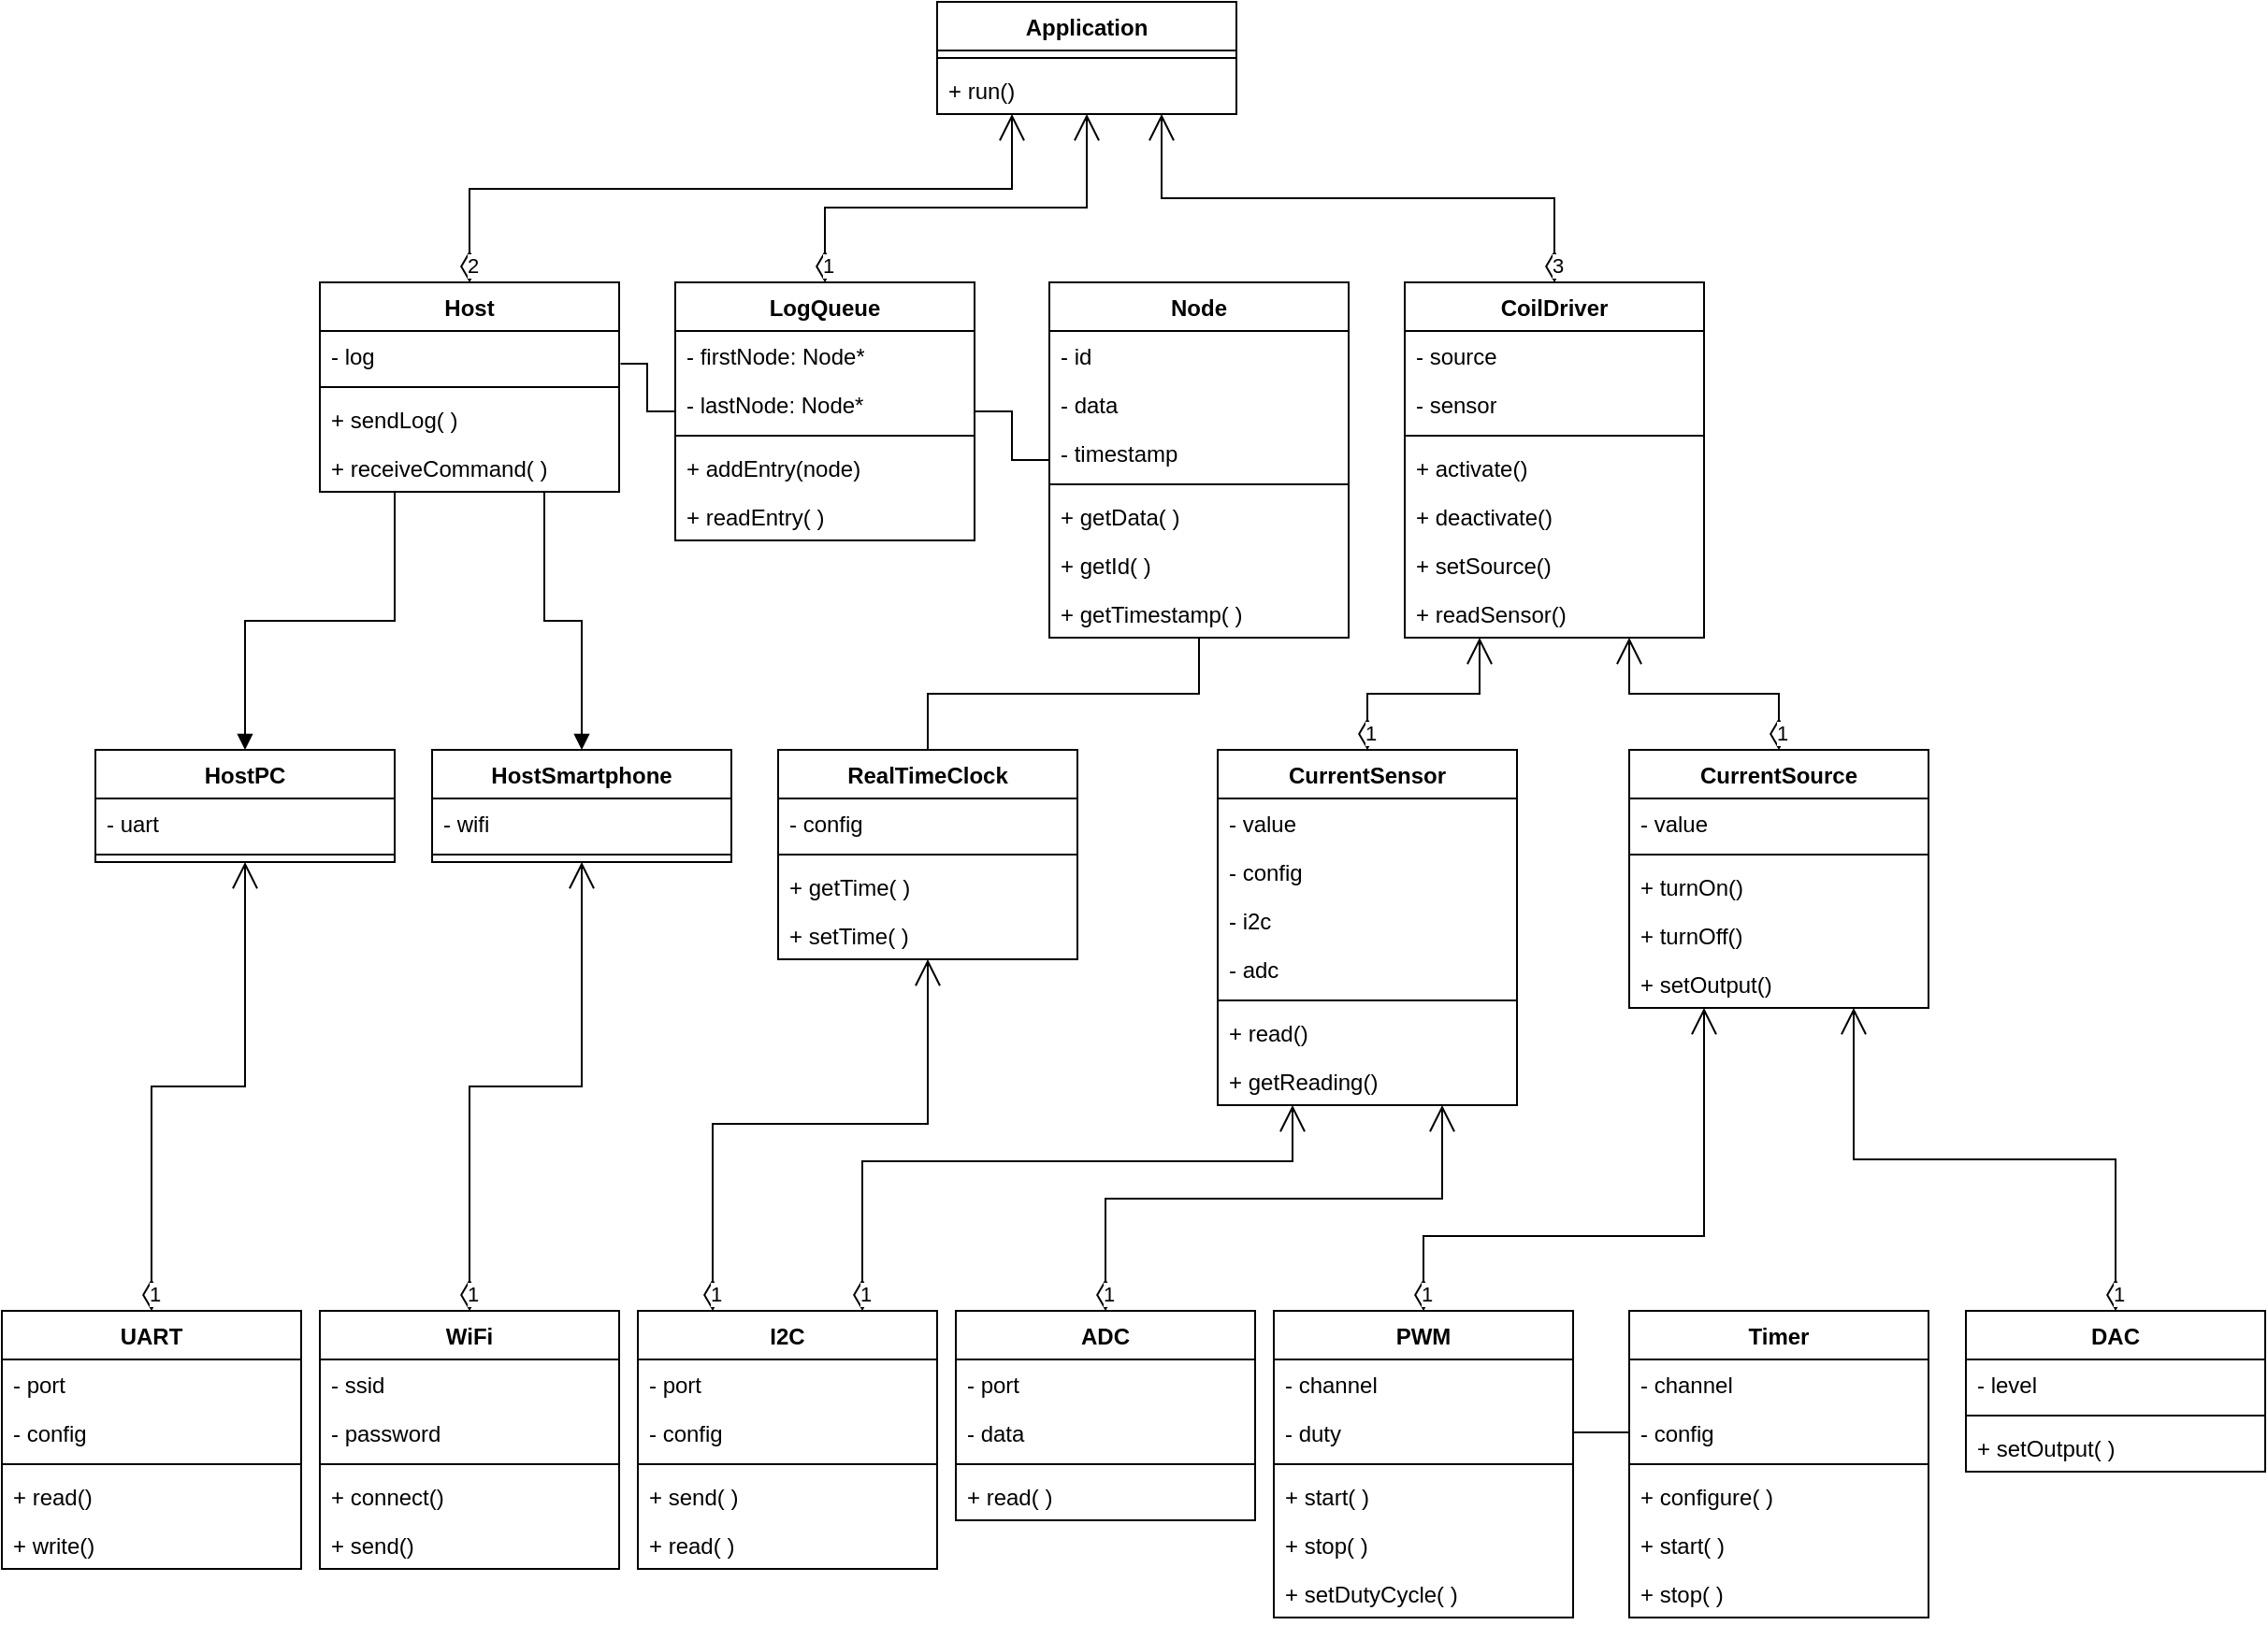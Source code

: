 <mxfile version="22.0.8" type="device">
  <diagram name="Page-1" id="9ELvLu10OPR-QH8N78JZ">
    <mxGraphModel dx="2255" dy="1928" grid="1" gridSize="10" guides="1" tooltips="1" connect="1" arrows="1" fold="1" page="1" pageScale="1" pageWidth="850" pageHeight="1100" math="0" shadow="0">
      <root>
        <mxCell id="0" />
        <mxCell id="1" parent="0" />
        <mxCell id="1dmT_ApDm9ONtErrbiit-3" value="LogQueue" style="swimlane;fontStyle=1;align=center;verticalAlign=top;childLayout=stackLayout;horizontal=1;startSize=26;horizontalStack=0;resizeParent=1;resizeParentMax=0;resizeLast=0;collapsible=1;marginBottom=0;whiteSpace=wrap;html=1;" vertex="1" parent="1">
          <mxGeometry x="210" y="140" width="160" height="138" as="geometry">
            <mxRectangle x="270" y="270" width="100" height="30" as="alternateBounds" />
          </mxGeometry>
        </mxCell>
        <mxCell id="1dmT_ApDm9ONtErrbiit-4" value="- firstNode: Node*" style="text;strokeColor=none;fillColor=none;align=left;verticalAlign=top;spacingLeft=4;spacingRight=4;overflow=hidden;rotatable=0;points=[[0,0.5],[1,0.5]];portConstraint=eastwest;whiteSpace=wrap;html=1;" vertex="1" parent="1dmT_ApDm9ONtErrbiit-3">
          <mxGeometry y="26" width="160" height="26" as="geometry" />
        </mxCell>
        <mxCell id="1dmT_ApDm9ONtErrbiit-16" value="- lastNode: Node*" style="text;strokeColor=none;fillColor=none;align=left;verticalAlign=top;spacingLeft=4;spacingRight=4;overflow=hidden;rotatable=0;points=[[0,0.5],[1,0.5]];portConstraint=eastwest;whiteSpace=wrap;html=1;" vertex="1" parent="1dmT_ApDm9ONtErrbiit-3">
          <mxGeometry y="52" width="160" height="26" as="geometry" />
        </mxCell>
        <mxCell id="1dmT_ApDm9ONtErrbiit-5" value="" style="line;strokeWidth=1;fillColor=none;align=left;verticalAlign=middle;spacingTop=-1;spacingLeft=3;spacingRight=3;rotatable=0;labelPosition=right;points=[];portConstraint=eastwest;strokeColor=inherit;" vertex="1" parent="1dmT_ApDm9ONtErrbiit-3">
          <mxGeometry y="78" width="160" height="8" as="geometry" />
        </mxCell>
        <mxCell id="1dmT_ApDm9ONtErrbiit-7" value="+ addEntry(node)" style="text;strokeColor=none;fillColor=none;align=left;verticalAlign=top;spacingLeft=4;spacingRight=4;overflow=hidden;rotatable=0;points=[[0,0.5],[1,0.5]];portConstraint=eastwest;whiteSpace=wrap;html=1;" vertex="1" parent="1dmT_ApDm9ONtErrbiit-3">
          <mxGeometry y="86" width="160" height="26" as="geometry" />
        </mxCell>
        <mxCell id="1dmT_ApDm9ONtErrbiit-6" value="+ readEntry( )" style="text;strokeColor=none;fillColor=none;align=left;verticalAlign=top;spacingLeft=4;spacingRight=4;overflow=hidden;rotatable=0;points=[[0,0.5],[1,0.5]];portConstraint=eastwest;whiteSpace=wrap;html=1;" vertex="1" parent="1dmT_ApDm9ONtErrbiit-3">
          <mxGeometry y="112" width="160" height="26" as="geometry" />
        </mxCell>
        <mxCell id="1dmT_ApDm9ONtErrbiit-8" value="Node" style="swimlane;fontStyle=1;align=center;verticalAlign=top;childLayout=stackLayout;horizontal=1;startSize=26;horizontalStack=0;resizeParent=1;resizeParentMax=0;resizeLast=0;collapsible=1;marginBottom=0;whiteSpace=wrap;html=1;" vertex="1" parent="1">
          <mxGeometry x="410" y="140" width="160" height="190" as="geometry">
            <mxRectangle x="410" y="270" width="70" height="30" as="alternateBounds" />
          </mxGeometry>
        </mxCell>
        <mxCell id="1dmT_ApDm9ONtErrbiit-12" value="- id" style="text;strokeColor=none;fillColor=none;align=left;verticalAlign=top;spacingLeft=4;spacingRight=4;overflow=hidden;rotatable=0;points=[[0,0.5],[1,0.5]];portConstraint=eastwest;whiteSpace=wrap;html=1;" vertex="1" parent="1dmT_ApDm9ONtErrbiit-8">
          <mxGeometry y="26" width="160" height="26" as="geometry" />
        </mxCell>
        <mxCell id="1dmT_ApDm9ONtErrbiit-13" value="- data" style="text;strokeColor=none;fillColor=none;align=left;verticalAlign=top;spacingLeft=4;spacingRight=4;overflow=hidden;rotatable=0;points=[[0,0.5],[1,0.5]];portConstraint=eastwest;whiteSpace=wrap;html=1;" vertex="1" parent="1dmT_ApDm9ONtErrbiit-8">
          <mxGeometry y="52" width="160" height="26" as="geometry" />
        </mxCell>
        <mxCell id="1dmT_ApDm9ONtErrbiit-9" value="- timestamp&amp;nbsp;" style="text;strokeColor=none;fillColor=none;align=left;verticalAlign=top;spacingLeft=4;spacingRight=4;overflow=hidden;rotatable=0;points=[[0,0.5],[1,0.5]];portConstraint=eastwest;whiteSpace=wrap;html=1;" vertex="1" parent="1dmT_ApDm9ONtErrbiit-8">
          <mxGeometry y="78" width="160" height="26" as="geometry" />
        </mxCell>
        <mxCell id="1dmT_ApDm9ONtErrbiit-10" value="" style="line;strokeWidth=1;fillColor=none;align=left;verticalAlign=middle;spacingTop=-1;spacingLeft=3;spacingRight=3;rotatable=0;labelPosition=right;points=[];portConstraint=eastwest;strokeColor=inherit;" vertex="1" parent="1dmT_ApDm9ONtErrbiit-8">
          <mxGeometry y="104" width="160" height="8" as="geometry" />
        </mxCell>
        <mxCell id="1dmT_ApDm9ONtErrbiit-11" value="+ getData( )" style="text;strokeColor=none;fillColor=none;align=left;verticalAlign=top;spacingLeft=4;spacingRight=4;overflow=hidden;rotatable=0;points=[[0,0.5],[1,0.5]];portConstraint=eastwest;whiteSpace=wrap;html=1;" vertex="1" parent="1dmT_ApDm9ONtErrbiit-8">
          <mxGeometry y="112" width="160" height="26" as="geometry" />
        </mxCell>
        <mxCell id="1dmT_ApDm9ONtErrbiit-14" value="+ getId( )" style="text;strokeColor=none;fillColor=none;align=left;verticalAlign=top;spacingLeft=4;spacingRight=4;overflow=hidden;rotatable=0;points=[[0,0.5],[1,0.5]];portConstraint=eastwest;whiteSpace=wrap;html=1;" vertex="1" parent="1dmT_ApDm9ONtErrbiit-8">
          <mxGeometry y="138" width="160" height="26" as="geometry" />
        </mxCell>
        <mxCell id="1dmT_ApDm9ONtErrbiit-15" value="+ getTimestamp( )" style="text;strokeColor=none;fillColor=none;align=left;verticalAlign=top;spacingLeft=4;spacingRight=4;overflow=hidden;rotatable=0;points=[[0,0.5],[1,0.5]];portConstraint=eastwest;whiteSpace=wrap;html=1;" vertex="1" parent="1dmT_ApDm9ONtErrbiit-8">
          <mxGeometry y="164" width="160" height="26" as="geometry" />
        </mxCell>
        <mxCell id="1dmT_ApDm9ONtErrbiit-17" value="CurrentSensor" style="swimlane;fontStyle=1;align=center;verticalAlign=top;childLayout=stackLayout;horizontal=1;startSize=26;horizontalStack=0;resizeParent=1;resizeParentMax=0;resizeLast=0;collapsible=1;marginBottom=0;whiteSpace=wrap;html=1;" vertex="1" parent="1">
          <mxGeometry x="500" y="390" width="160" height="190" as="geometry">
            <mxRectangle x="500" y="390" width="120" height="30" as="alternateBounds" />
          </mxGeometry>
        </mxCell>
        <mxCell id="1dmT_ApDm9ONtErrbiit-139" value="- value" style="text;strokeColor=none;fillColor=none;align=left;verticalAlign=top;spacingLeft=4;spacingRight=4;overflow=hidden;rotatable=0;points=[[0,0.5],[1,0.5]];portConstraint=eastwest;whiteSpace=wrap;html=1;" vertex="1" parent="1dmT_ApDm9ONtErrbiit-17">
          <mxGeometry y="26" width="160" height="26" as="geometry" />
        </mxCell>
        <mxCell id="1dmT_ApDm9ONtErrbiit-18" value="- config" style="text;strokeColor=none;fillColor=none;align=left;verticalAlign=top;spacingLeft=4;spacingRight=4;overflow=hidden;rotatable=0;points=[[0,0.5],[1,0.5]];portConstraint=eastwest;whiteSpace=wrap;html=1;" vertex="1" parent="1dmT_ApDm9ONtErrbiit-17">
          <mxGeometry y="52" width="160" height="26" as="geometry" />
        </mxCell>
        <mxCell id="1dmT_ApDm9ONtErrbiit-135" value="- i2c" style="text;strokeColor=none;fillColor=none;align=left;verticalAlign=top;spacingLeft=4;spacingRight=4;overflow=hidden;rotatable=0;points=[[0,0.5],[1,0.5]];portConstraint=eastwest;whiteSpace=wrap;html=1;" vertex="1" parent="1dmT_ApDm9ONtErrbiit-17">
          <mxGeometry y="78" width="160" height="26" as="geometry" />
        </mxCell>
        <mxCell id="1dmT_ApDm9ONtErrbiit-136" value="- adc" style="text;strokeColor=none;fillColor=none;align=left;verticalAlign=top;spacingLeft=4;spacingRight=4;overflow=hidden;rotatable=0;points=[[0,0.5],[1,0.5]];portConstraint=eastwest;whiteSpace=wrap;html=1;" vertex="1" parent="1dmT_ApDm9ONtErrbiit-17">
          <mxGeometry y="104" width="160" height="26" as="geometry" />
        </mxCell>
        <mxCell id="1dmT_ApDm9ONtErrbiit-19" value="" style="line;strokeWidth=1;fillColor=none;align=left;verticalAlign=middle;spacingTop=-1;spacingLeft=3;spacingRight=3;rotatable=0;labelPosition=right;points=[];portConstraint=eastwest;strokeColor=inherit;" vertex="1" parent="1dmT_ApDm9ONtErrbiit-17">
          <mxGeometry y="130" width="160" height="8" as="geometry" />
        </mxCell>
        <mxCell id="1dmT_ApDm9ONtErrbiit-20" value="+ read()" style="text;strokeColor=none;fillColor=none;align=left;verticalAlign=top;spacingLeft=4;spacingRight=4;overflow=hidden;rotatable=0;points=[[0,0.5],[1,0.5]];portConstraint=eastwest;whiteSpace=wrap;html=1;" vertex="1" parent="1dmT_ApDm9ONtErrbiit-17">
          <mxGeometry y="138" width="160" height="26" as="geometry" />
        </mxCell>
        <mxCell id="1dmT_ApDm9ONtErrbiit-140" value="+ getReading()" style="text;strokeColor=none;fillColor=none;align=left;verticalAlign=top;spacingLeft=4;spacingRight=4;overflow=hidden;rotatable=0;points=[[0,0.5],[1,0.5]];portConstraint=eastwest;whiteSpace=wrap;html=1;" vertex="1" parent="1dmT_ApDm9ONtErrbiit-17">
          <mxGeometry y="164" width="160" height="26" as="geometry" />
        </mxCell>
        <mxCell id="1dmT_ApDm9ONtErrbiit-21" value="CurrentSource" style="swimlane;fontStyle=1;align=center;verticalAlign=top;childLayout=stackLayout;horizontal=1;startSize=26;horizontalStack=0;resizeParent=1;resizeParentMax=0;resizeLast=0;collapsible=1;marginBottom=0;whiteSpace=wrap;html=1;" vertex="1" parent="1">
          <mxGeometry x="720" y="390" width="160" height="138" as="geometry">
            <mxRectangle x="700" y="390" width="120" height="30" as="alternateBounds" />
          </mxGeometry>
        </mxCell>
        <mxCell id="1dmT_ApDm9ONtErrbiit-22" value="- value" style="text;strokeColor=none;fillColor=none;align=left;verticalAlign=top;spacingLeft=4;spacingRight=4;overflow=hidden;rotatable=0;points=[[0,0.5],[1,0.5]];portConstraint=eastwest;whiteSpace=wrap;html=1;" vertex="1" parent="1dmT_ApDm9ONtErrbiit-21">
          <mxGeometry y="26" width="160" height="26" as="geometry" />
        </mxCell>
        <mxCell id="1dmT_ApDm9ONtErrbiit-23" value="" style="line;strokeWidth=1;fillColor=none;align=left;verticalAlign=middle;spacingTop=-1;spacingLeft=3;spacingRight=3;rotatable=0;labelPosition=right;points=[];portConstraint=eastwest;strokeColor=inherit;" vertex="1" parent="1dmT_ApDm9ONtErrbiit-21">
          <mxGeometry y="52" width="160" height="8" as="geometry" />
        </mxCell>
        <mxCell id="1dmT_ApDm9ONtErrbiit-138" value="+ turnOn()" style="text;strokeColor=none;fillColor=none;align=left;verticalAlign=top;spacingLeft=4;spacingRight=4;overflow=hidden;rotatable=0;points=[[0,0.5],[1,0.5]];portConstraint=eastwest;whiteSpace=wrap;html=1;" vertex="1" parent="1dmT_ApDm9ONtErrbiit-21">
          <mxGeometry y="60" width="160" height="26" as="geometry" />
        </mxCell>
        <mxCell id="1dmT_ApDm9ONtErrbiit-137" value="+ turnOff()" style="text;strokeColor=none;fillColor=none;align=left;verticalAlign=top;spacingLeft=4;spacingRight=4;overflow=hidden;rotatable=0;points=[[0,0.5],[1,0.5]];portConstraint=eastwest;whiteSpace=wrap;html=1;" vertex="1" parent="1dmT_ApDm9ONtErrbiit-21">
          <mxGeometry y="86" width="160" height="26" as="geometry" />
        </mxCell>
        <mxCell id="1dmT_ApDm9ONtErrbiit-24" value="+ setOutput()" style="text;strokeColor=none;fillColor=none;align=left;verticalAlign=top;spacingLeft=4;spacingRight=4;overflow=hidden;rotatable=0;points=[[0,0.5],[1,0.5]];portConstraint=eastwest;whiteSpace=wrap;html=1;" vertex="1" parent="1dmT_ApDm9ONtErrbiit-21">
          <mxGeometry y="112" width="160" height="26" as="geometry" />
        </mxCell>
        <mxCell id="1dmT_ApDm9ONtErrbiit-29" value="RealTimeClock" style="swimlane;fontStyle=1;align=center;verticalAlign=top;childLayout=stackLayout;horizontal=1;startSize=26;horizontalStack=0;resizeParent=1;resizeParentMax=0;resizeLast=0;collapsible=1;marginBottom=0;whiteSpace=wrap;html=1;" vertex="1" parent="1">
          <mxGeometry x="265" y="390" width="160" height="112" as="geometry">
            <mxRectangle x="330" y="390" width="130" height="30" as="alternateBounds" />
          </mxGeometry>
        </mxCell>
        <mxCell id="1dmT_ApDm9ONtErrbiit-30" value="- config" style="text;strokeColor=none;fillColor=none;align=left;verticalAlign=top;spacingLeft=4;spacingRight=4;overflow=hidden;rotatable=0;points=[[0,0.5],[1,0.5]];portConstraint=eastwest;whiteSpace=wrap;html=1;" vertex="1" parent="1dmT_ApDm9ONtErrbiit-29">
          <mxGeometry y="26" width="160" height="26" as="geometry" />
        </mxCell>
        <mxCell id="1dmT_ApDm9ONtErrbiit-31" value="" style="line;strokeWidth=1;fillColor=none;align=left;verticalAlign=middle;spacingTop=-1;spacingLeft=3;spacingRight=3;rotatable=0;labelPosition=right;points=[];portConstraint=eastwest;strokeColor=inherit;" vertex="1" parent="1dmT_ApDm9ONtErrbiit-29">
          <mxGeometry y="52" width="160" height="8" as="geometry" />
        </mxCell>
        <mxCell id="1dmT_ApDm9ONtErrbiit-32" value="+ getTime( )" style="text;strokeColor=none;fillColor=none;align=left;verticalAlign=top;spacingLeft=4;spacingRight=4;overflow=hidden;rotatable=0;points=[[0,0.5],[1,0.5]];portConstraint=eastwest;whiteSpace=wrap;html=1;" vertex="1" parent="1dmT_ApDm9ONtErrbiit-29">
          <mxGeometry y="60" width="160" height="26" as="geometry" />
        </mxCell>
        <mxCell id="1dmT_ApDm9ONtErrbiit-134" value="+ setTime( )" style="text;strokeColor=none;fillColor=none;align=left;verticalAlign=top;spacingLeft=4;spacingRight=4;overflow=hidden;rotatable=0;points=[[0,0.5],[1,0.5]];portConstraint=eastwest;whiteSpace=wrap;html=1;" vertex="1" parent="1dmT_ApDm9ONtErrbiit-29">
          <mxGeometry y="86" width="160" height="26" as="geometry" />
        </mxCell>
        <mxCell id="1dmT_ApDm9ONtErrbiit-33" value="UART" style="swimlane;fontStyle=1;align=center;verticalAlign=top;childLayout=stackLayout;horizontal=1;startSize=26;horizontalStack=0;resizeParent=1;resizeParentMax=0;resizeLast=0;collapsible=1;marginBottom=0;whiteSpace=wrap;html=1;" vertex="1" parent="1">
          <mxGeometry x="-150" y="690" width="160" height="138" as="geometry">
            <mxRectangle x="10" y="590" width="70" height="30" as="alternateBounds" />
          </mxGeometry>
        </mxCell>
        <mxCell id="1dmT_ApDm9ONtErrbiit-34" value="- port" style="text;strokeColor=none;fillColor=none;align=left;verticalAlign=top;spacingLeft=4;spacingRight=4;overflow=hidden;rotatable=0;points=[[0,0.5],[1,0.5]];portConstraint=eastwest;whiteSpace=wrap;html=1;" vertex="1" parent="1dmT_ApDm9ONtErrbiit-33">
          <mxGeometry y="26" width="160" height="26" as="geometry" />
        </mxCell>
        <mxCell id="1dmT_ApDm9ONtErrbiit-128" value="- config" style="text;strokeColor=none;fillColor=none;align=left;verticalAlign=top;spacingLeft=4;spacingRight=4;overflow=hidden;rotatable=0;points=[[0,0.5],[1,0.5]];portConstraint=eastwest;whiteSpace=wrap;html=1;" vertex="1" parent="1dmT_ApDm9ONtErrbiit-33">
          <mxGeometry y="52" width="160" height="26" as="geometry" />
        </mxCell>
        <mxCell id="1dmT_ApDm9ONtErrbiit-35" value="" style="line;strokeWidth=1;fillColor=none;align=left;verticalAlign=middle;spacingTop=-1;spacingLeft=3;spacingRight=3;rotatable=0;labelPosition=right;points=[];portConstraint=eastwest;strokeColor=inherit;" vertex="1" parent="1dmT_ApDm9ONtErrbiit-33">
          <mxGeometry y="78" width="160" height="8" as="geometry" />
        </mxCell>
        <mxCell id="1dmT_ApDm9ONtErrbiit-129" value="+ read()" style="text;strokeColor=none;fillColor=none;align=left;verticalAlign=top;spacingLeft=4;spacingRight=4;overflow=hidden;rotatable=0;points=[[0,0.5],[1,0.5]];portConstraint=eastwest;whiteSpace=wrap;html=1;" vertex="1" parent="1dmT_ApDm9ONtErrbiit-33">
          <mxGeometry y="86" width="160" height="26" as="geometry" />
        </mxCell>
        <mxCell id="1dmT_ApDm9ONtErrbiit-36" value="+ write()" style="text;strokeColor=none;fillColor=none;align=left;verticalAlign=top;spacingLeft=4;spacingRight=4;overflow=hidden;rotatable=0;points=[[0,0.5],[1,0.5]];portConstraint=eastwest;whiteSpace=wrap;html=1;" vertex="1" parent="1dmT_ApDm9ONtErrbiit-33">
          <mxGeometry y="112" width="160" height="26" as="geometry" />
        </mxCell>
        <mxCell id="1dmT_ApDm9ONtErrbiit-37" value="I2C" style="swimlane;fontStyle=1;align=center;verticalAlign=top;childLayout=stackLayout;horizontal=1;startSize=26;horizontalStack=0;resizeParent=1;resizeParentMax=0;resizeLast=0;collapsible=1;marginBottom=0;whiteSpace=wrap;html=1;" vertex="1" parent="1">
          <mxGeometry x="190" y="690" width="160" height="138" as="geometry">
            <mxRectangle x="270" y="535" width="60" height="30" as="alternateBounds" />
          </mxGeometry>
        </mxCell>
        <mxCell id="1dmT_ApDm9ONtErrbiit-38" value="- port" style="text;strokeColor=none;fillColor=none;align=left;verticalAlign=top;spacingLeft=4;spacingRight=4;overflow=hidden;rotatable=0;points=[[0,0.5],[1,0.5]];portConstraint=eastwest;whiteSpace=wrap;html=1;" vertex="1" parent="1dmT_ApDm9ONtErrbiit-37">
          <mxGeometry y="26" width="160" height="26" as="geometry" />
        </mxCell>
        <mxCell id="1dmT_ApDm9ONtErrbiit-109" value="- config" style="text;strokeColor=none;fillColor=none;align=left;verticalAlign=top;spacingLeft=4;spacingRight=4;overflow=hidden;rotatable=0;points=[[0,0.5],[1,0.5]];portConstraint=eastwest;whiteSpace=wrap;html=1;" vertex="1" parent="1dmT_ApDm9ONtErrbiit-37">
          <mxGeometry y="52" width="160" height="26" as="geometry" />
        </mxCell>
        <mxCell id="1dmT_ApDm9ONtErrbiit-39" value="" style="line;strokeWidth=1;fillColor=none;align=left;verticalAlign=middle;spacingTop=-1;spacingLeft=3;spacingRight=3;rotatable=0;labelPosition=right;points=[];portConstraint=eastwest;strokeColor=inherit;" vertex="1" parent="1dmT_ApDm9ONtErrbiit-37">
          <mxGeometry y="78" width="160" height="8" as="geometry" />
        </mxCell>
        <mxCell id="1dmT_ApDm9ONtErrbiit-40" value="+ send( )" style="text;strokeColor=none;fillColor=none;align=left;verticalAlign=top;spacingLeft=4;spacingRight=4;overflow=hidden;rotatable=0;points=[[0,0.5],[1,0.5]];portConstraint=eastwest;whiteSpace=wrap;html=1;" vertex="1" parent="1dmT_ApDm9ONtErrbiit-37">
          <mxGeometry y="86" width="160" height="26" as="geometry" />
        </mxCell>
        <mxCell id="1dmT_ApDm9ONtErrbiit-110" value="+ read( )" style="text;strokeColor=none;fillColor=none;align=left;verticalAlign=top;spacingLeft=4;spacingRight=4;overflow=hidden;rotatable=0;points=[[0,0.5],[1,0.5]];portConstraint=eastwest;whiteSpace=wrap;html=1;" vertex="1" parent="1dmT_ApDm9ONtErrbiit-37">
          <mxGeometry y="112" width="160" height="26" as="geometry" />
        </mxCell>
        <mxCell id="1dmT_ApDm9ONtErrbiit-41" value="PWM" style="swimlane;fontStyle=1;align=center;verticalAlign=top;childLayout=stackLayout;horizontal=1;startSize=26;horizontalStack=0;resizeParent=1;resizeParentMax=0;resizeLast=0;collapsible=1;marginBottom=0;whiteSpace=wrap;html=1;" vertex="1" parent="1">
          <mxGeometry x="530" y="690" width="160" height="164" as="geometry">
            <mxRectangle x="500" y="535" width="70" height="30" as="alternateBounds" />
          </mxGeometry>
        </mxCell>
        <mxCell id="1dmT_ApDm9ONtErrbiit-42" value="- channel" style="text;strokeColor=none;fillColor=none;align=left;verticalAlign=top;spacingLeft=4;spacingRight=4;overflow=hidden;rotatable=0;points=[[0,0.5],[1,0.5]];portConstraint=eastwest;whiteSpace=wrap;html=1;" vertex="1" parent="1dmT_ApDm9ONtErrbiit-41">
          <mxGeometry y="26" width="160" height="26" as="geometry" />
        </mxCell>
        <mxCell id="1dmT_ApDm9ONtErrbiit-112" value="- duty" style="text;strokeColor=none;fillColor=none;align=left;verticalAlign=top;spacingLeft=4;spacingRight=4;overflow=hidden;rotatable=0;points=[[0,0.5],[1,0.5]];portConstraint=eastwest;whiteSpace=wrap;html=1;" vertex="1" parent="1dmT_ApDm9ONtErrbiit-41">
          <mxGeometry y="52" width="160" height="26" as="geometry" />
        </mxCell>
        <mxCell id="1dmT_ApDm9ONtErrbiit-43" value="" style="line;strokeWidth=1;fillColor=none;align=left;verticalAlign=middle;spacingTop=-1;spacingLeft=3;spacingRight=3;rotatable=0;labelPosition=right;points=[];portConstraint=eastwest;strokeColor=inherit;" vertex="1" parent="1dmT_ApDm9ONtErrbiit-41">
          <mxGeometry y="78" width="160" height="8" as="geometry" />
        </mxCell>
        <mxCell id="1dmT_ApDm9ONtErrbiit-44" value="+ start( )" style="text;strokeColor=none;fillColor=none;align=left;verticalAlign=top;spacingLeft=4;spacingRight=4;overflow=hidden;rotatable=0;points=[[0,0.5],[1,0.5]];portConstraint=eastwest;whiteSpace=wrap;html=1;" vertex="1" parent="1dmT_ApDm9ONtErrbiit-41">
          <mxGeometry y="86" width="160" height="26" as="geometry" />
        </mxCell>
        <mxCell id="1dmT_ApDm9ONtErrbiit-113" value="+ stop( )" style="text;strokeColor=none;fillColor=none;align=left;verticalAlign=top;spacingLeft=4;spacingRight=4;overflow=hidden;rotatable=0;points=[[0,0.5],[1,0.5]];portConstraint=eastwest;whiteSpace=wrap;html=1;" vertex="1" parent="1dmT_ApDm9ONtErrbiit-41">
          <mxGeometry y="112" width="160" height="26" as="geometry" />
        </mxCell>
        <mxCell id="1dmT_ApDm9ONtErrbiit-114" value="+ setDutyCycle( )" style="text;strokeColor=none;fillColor=none;align=left;verticalAlign=top;spacingLeft=4;spacingRight=4;overflow=hidden;rotatable=0;points=[[0,0.5],[1,0.5]];portConstraint=eastwest;whiteSpace=wrap;html=1;" vertex="1" parent="1dmT_ApDm9ONtErrbiit-41">
          <mxGeometry y="138" width="160" height="26" as="geometry" />
        </mxCell>
        <mxCell id="1dmT_ApDm9ONtErrbiit-45" value="DAC" style="swimlane;fontStyle=1;align=center;verticalAlign=top;childLayout=stackLayout;horizontal=1;startSize=26;horizontalStack=0;resizeParent=1;resizeParentMax=0;resizeLast=0;collapsible=1;marginBottom=0;whiteSpace=wrap;html=1;" vertex="1" parent="1">
          <mxGeometry x="900" y="690" width="160" height="86" as="geometry">
            <mxRectangle x="765" y="535" width="70" height="30" as="alternateBounds" />
          </mxGeometry>
        </mxCell>
        <mxCell id="1dmT_ApDm9ONtErrbiit-46" value="- level" style="text;strokeColor=none;fillColor=none;align=left;verticalAlign=top;spacingLeft=4;spacingRight=4;overflow=hidden;rotatable=0;points=[[0,0.5],[1,0.5]];portConstraint=eastwest;whiteSpace=wrap;html=1;" vertex="1" parent="1dmT_ApDm9ONtErrbiit-45">
          <mxGeometry y="26" width="160" height="26" as="geometry" />
        </mxCell>
        <mxCell id="1dmT_ApDm9ONtErrbiit-47" value="" style="line;strokeWidth=1;fillColor=none;align=left;verticalAlign=middle;spacingTop=-1;spacingLeft=3;spacingRight=3;rotatable=0;labelPosition=right;points=[];portConstraint=eastwest;strokeColor=inherit;" vertex="1" parent="1dmT_ApDm9ONtErrbiit-45">
          <mxGeometry y="52" width="160" height="8" as="geometry" />
        </mxCell>
        <mxCell id="1dmT_ApDm9ONtErrbiit-48" value="+ setOutput( )" style="text;strokeColor=none;fillColor=none;align=left;verticalAlign=top;spacingLeft=4;spacingRight=4;overflow=hidden;rotatable=0;points=[[0,0.5],[1,0.5]];portConstraint=eastwest;whiteSpace=wrap;html=1;" vertex="1" parent="1dmT_ApDm9ONtErrbiit-45">
          <mxGeometry y="60" width="160" height="26" as="geometry" />
        </mxCell>
        <mxCell id="1dmT_ApDm9ONtErrbiit-49" value="Application" style="swimlane;fontStyle=1;align=center;verticalAlign=top;childLayout=stackLayout;horizontal=1;startSize=26;horizontalStack=0;resizeParent=1;resizeParentMax=0;resizeLast=0;collapsible=1;marginBottom=0;whiteSpace=wrap;html=1;" vertex="1" parent="1">
          <mxGeometry x="350" y="-10" width="160" height="60" as="geometry">
            <mxRectangle x="390" y="100" width="110" height="30" as="alternateBounds" />
          </mxGeometry>
        </mxCell>
        <mxCell id="1dmT_ApDm9ONtErrbiit-51" value="" style="line;strokeWidth=1;fillColor=none;align=left;verticalAlign=middle;spacingTop=-1;spacingLeft=3;spacingRight=3;rotatable=0;labelPosition=right;points=[];portConstraint=eastwest;strokeColor=inherit;" vertex="1" parent="1dmT_ApDm9ONtErrbiit-49">
          <mxGeometry y="26" width="160" height="8" as="geometry" />
        </mxCell>
        <mxCell id="1dmT_ApDm9ONtErrbiit-52" value="+ run()" style="text;strokeColor=none;fillColor=none;align=left;verticalAlign=top;spacingLeft=4;spacingRight=4;overflow=hidden;rotatable=0;points=[[0,0.5],[1,0.5]];portConstraint=eastwest;whiteSpace=wrap;html=1;" vertex="1" parent="1dmT_ApDm9ONtErrbiit-49">
          <mxGeometry y="34" width="160" height="26" as="geometry" />
        </mxCell>
        <mxCell id="1dmT_ApDm9ONtErrbiit-53" value="WiFi" style="swimlane;fontStyle=1;align=center;verticalAlign=top;childLayout=stackLayout;horizontal=1;startSize=26;horizontalStack=0;resizeParent=1;resizeParentMax=0;resizeLast=0;collapsible=1;marginBottom=0;whiteSpace=wrap;html=1;" vertex="1" parent="1">
          <mxGeometry x="20" y="690" width="160" height="138" as="geometry">
            <mxRectangle x="140" y="535" width="70" height="30" as="alternateBounds" />
          </mxGeometry>
        </mxCell>
        <mxCell id="1dmT_ApDm9ONtErrbiit-54" value="- ssid" style="text;strokeColor=none;fillColor=none;align=left;verticalAlign=top;spacingLeft=4;spacingRight=4;overflow=hidden;rotatable=0;points=[[0,0.5],[1,0.5]];portConstraint=eastwest;whiteSpace=wrap;html=1;" vertex="1" parent="1dmT_ApDm9ONtErrbiit-53">
          <mxGeometry y="26" width="160" height="26" as="geometry" />
        </mxCell>
        <mxCell id="1dmT_ApDm9ONtErrbiit-125" value="- password" style="text;strokeColor=none;fillColor=none;align=left;verticalAlign=top;spacingLeft=4;spacingRight=4;overflow=hidden;rotatable=0;points=[[0,0.5],[1,0.5]];portConstraint=eastwest;whiteSpace=wrap;html=1;" vertex="1" parent="1dmT_ApDm9ONtErrbiit-53">
          <mxGeometry y="52" width="160" height="26" as="geometry" />
        </mxCell>
        <mxCell id="1dmT_ApDm9ONtErrbiit-55" value="" style="line;strokeWidth=1;fillColor=none;align=left;verticalAlign=middle;spacingTop=-1;spacingLeft=3;spacingRight=3;rotatable=0;labelPosition=right;points=[];portConstraint=eastwest;strokeColor=inherit;" vertex="1" parent="1dmT_ApDm9ONtErrbiit-53">
          <mxGeometry y="78" width="160" height="8" as="geometry" />
        </mxCell>
        <mxCell id="1dmT_ApDm9ONtErrbiit-56" value="+ connect()" style="text;strokeColor=none;fillColor=none;align=left;verticalAlign=top;spacingLeft=4;spacingRight=4;overflow=hidden;rotatable=0;points=[[0,0.5],[1,0.5]];portConstraint=eastwest;whiteSpace=wrap;html=1;" vertex="1" parent="1dmT_ApDm9ONtErrbiit-53">
          <mxGeometry y="86" width="160" height="26" as="geometry" />
        </mxCell>
        <mxCell id="1dmT_ApDm9ONtErrbiit-126" value="+ send()" style="text;strokeColor=none;fillColor=none;align=left;verticalAlign=top;spacingLeft=4;spacingRight=4;overflow=hidden;rotatable=0;points=[[0,0.5],[1,0.5]];portConstraint=eastwest;whiteSpace=wrap;html=1;" vertex="1" parent="1dmT_ApDm9ONtErrbiit-53">
          <mxGeometry y="112" width="160" height="26" as="geometry" />
        </mxCell>
        <mxCell id="1dmT_ApDm9ONtErrbiit-61" value="CoilDriver" style="swimlane;fontStyle=1;align=center;verticalAlign=top;childLayout=stackLayout;horizontal=1;startSize=26;horizontalStack=0;resizeParent=1;resizeParentMax=0;resizeLast=0;collapsible=1;marginBottom=0;whiteSpace=wrap;html=1;" vertex="1" parent="1">
          <mxGeometry x="600" y="140" width="160" height="190" as="geometry">
            <mxRectangle x="610" y="270" width="100" height="30" as="alternateBounds" />
          </mxGeometry>
        </mxCell>
        <mxCell id="1dmT_ApDm9ONtErrbiit-62" value="- source" style="text;strokeColor=none;fillColor=none;align=left;verticalAlign=top;spacingLeft=4;spacingRight=4;overflow=hidden;rotatable=0;points=[[0,0.5],[1,0.5]];portConstraint=eastwest;whiteSpace=wrap;html=1;" vertex="1" parent="1dmT_ApDm9ONtErrbiit-61">
          <mxGeometry y="26" width="160" height="26" as="geometry" />
        </mxCell>
        <mxCell id="1dmT_ApDm9ONtErrbiit-141" value="- sensor" style="text;strokeColor=none;fillColor=none;align=left;verticalAlign=top;spacingLeft=4;spacingRight=4;overflow=hidden;rotatable=0;points=[[0,0.5],[1,0.5]];portConstraint=eastwest;whiteSpace=wrap;html=1;" vertex="1" parent="1dmT_ApDm9ONtErrbiit-61">
          <mxGeometry y="52" width="160" height="26" as="geometry" />
        </mxCell>
        <mxCell id="1dmT_ApDm9ONtErrbiit-63" value="" style="line;strokeWidth=1;fillColor=none;align=left;verticalAlign=middle;spacingTop=-1;spacingLeft=3;spacingRight=3;rotatable=0;labelPosition=right;points=[];portConstraint=eastwest;strokeColor=inherit;" vertex="1" parent="1dmT_ApDm9ONtErrbiit-61">
          <mxGeometry y="78" width="160" height="8" as="geometry" />
        </mxCell>
        <mxCell id="1dmT_ApDm9ONtErrbiit-143" value="+ activate()" style="text;strokeColor=none;fillColor=none;align=left;verticalAlign=top;spacingLeft=4;spacingRight=4;overflow=hidden;rotatable=0;points=[[0,0.5],[1,0.5]];portConstraint=eastwest;whiteSpace=wrap;html=1;" vertex="1" parent="1dmT_ApDm9ONtErrbiit-61">
          <mxGeometry y="86" width="160" height="26" as="geometry" />
        </mxCell>
        <mxCell id="1dmT_ApDm9ONtErrbiit-144" value="+ deactivate()" style="text;strokeColor=none;fillColor=none;align=left;verticalAlign=top;spacingLeft=4;spacingRight=4;overflow=hidden;rotatable=0;points=[[0,0.5],[1,0.5]];portConstraint=eastwest;whiteSpace=wrap;html=1;" vertex="1" parent="1dmT_ApDm9ONtErrbiit-61">
          <mxGeometry y="112" width="160" height="26" as="geometry" />
        </mxCell>
        <mxCell id="1dmT_ApDm9ONtErrbiit-142" value="+ setSource()" style="text;strokeColor=none;fillColor=none;align=left;verticalAlign=top;spacingLeft=4;spacingRight=4;overflow=hidden;rotatable=0;points=[[0,0.5],[1,0.5]];portConstraint=eastwest;whiteSpace=wrap;html=1;" vertex="1" parent="1dmT_ApDm9ONtErrbiit-61">
          <mxGeometry y="138" width="160" height="26" as="geometry" />
        </mxCell>
        <mxCell id="1dmT_ApDm9ONtErrbiit-64" value="+ readSensor()" style="text;strokeColor=none;fillColor=none;align=left;verticalAlign=top;spacingLeft=4;spacingRight=4;overflow=hidden;rotatable=0;points=[[0,0.5],[1,0.5]];portConstraint=eastwest;whiteSpace=wrap;html=1;" vertex="1" parent="1dmT_ApDm9ONtErrbiit-61">
          <mxGeometry y="164" width="160" height="26" as="geometry" />
        </mxCell>
        <mxCell id="1dmT_ApDm9ONtErrbiit-65" value="Host" style="swimlane;fontStyle=1;align=center;verticalAlign=top;childLayout=stackLayout;horizontal=1;startSize=26;horizontalStack=0;resizeParent=1;resizeParentMax=0;resizeLast=0;collapsible=1;marginBottom=0;whiteSpace=wrap;html=1;" vertex="1" parent="1">
          <mxGeometry x="20" y="140" width="160" height="112" as="geometry">
            <mxRectangle x="90" y="270" width="70" height="30" as="alternateBounds" />
          </mxGeometry>
        </mxCell>
        <mxCell id="1dmT_ApDm9ONtErrbiit-66" value="- log" style="text;strokeColor=none;fillColor=none;align=left;verticalAlign=top;spacingLeft=4;spacingRight=4;overflow=hidden;rotatable=0;points=[[0,0.5],[1,0.5]];portConstraint=eastwest;whiteSpace=wrap;html=1;" vertex="1" parent="1dmT_ApDm9ONtErrbiit-65">
          <mxGeometry y="26" width="160" height="26" as="geometry" />
        </mxCell>
        <mxCell id="1dmT_ApDm9ONtErrbiit-67" value="" style="line;strokeWidth=1;fillColor=none;align=left;verticalAlign=middle;spacingTop=-1;spacingLeft=3;spacingRight=3;rotatable=0;labelPosition=right;points=[];portConstraint=eastwest;strokeColor=inherit;" vertex="1" parent="1dmT_ApDm9ONtErrbiit-65">
          <mxGeometry y="52" width="160" height="8" as="geometry" />
        </mxCell>
        <mxCell id="1dmT_ApDm9ONtErrbiit-131" value="+ sendLog( )" style="text;strokeColor=none;fillColor=none;align=left;verticalAlign=top;spacingLeft=4;spacingRight=4;overflow=hidden;rotatable=0;points=[[0,0.5],[1,0.5]];portConstraint=eastwest;whiteSpace=wrap;html=1;" vertex="1" parent="1dmT_ApDm9ONtErrbiit-65">
          <mxGeometry y="60" width="160" height="26" as="geometry" />
        </mxCell>
        <mxCell id="1dmT_ApDm9ONtErrbiit-132" value="+ receiveCommand( )" style="text;strokeColor=none;fillColor=none;align=left;verticalAlign=top;spacingLeft=4;spacingRight=4;overflow=hidden;rotatable=0;points=[[0,0.5],[1,0.5]];portConstraint=eastwest;whiteSpace=wrap;html=1;" vertex="1" parent="1dmT_ApDm9ONtErrbiit-65">
          <mxGeometry y="86" width="160" height="26" as="geometry" />
        </mxCell>
        <mxCell id="1dmT_ApDm9ONtErrbiit-69" value="HostPC" style="swimlane;fontStyle=1;align=center;verticalAlign=top;childLayout=stackLayout;horizontal=1;startSize=26;horizontalStack=0;resizeParent=1;resizeParentMax=0;resizeLast=0;collapsible=1;marginBottom=0;whiteSpace=wrap;html=1;" vertex="1" parent="1">
          <mxGeometry x="-100" y="390" width="160" height="60" as="geometry">
            <mxRectangle x="40" y="390" width="80" height="30" as="alternateBounds" />
          </mxGeometry>
        </mxCell>
        <mxCell id="1dmT_ApDm9ONtErrbiit-70" value="- uart" style="text;strokeColor=none;fillColor=none;align=left;verticalAlign=top;spacingLeft=4;spacingRight=4;overflow=hidden;rotatable=0;points=[[0,0.5],[1,0.5]];portConstraint=eastwest;whiteSpace=wrap;html=1;" vertex="1" parent="1dmT_ApDm9ONtErrbiit-69">
          <mxGeometry y="26" width="160" height="26" as="geometry" />
        </mxCell>
        <mxCell id="1dmT_ApDm9ONtErrbiit-71" value="" style="line;strokeWidth=1;fillColor=none;align=left;verticalAlign=middle;spacingTop=-1;spacingLeft=3;spacingRight=3;rotatable=0;labelPosition=right;points=[];portConstraint=eastwest;strokeColor=inherit;" vertex="1" parent="1dmT_ApDm9ONtErrbiit-69">
          <mxGeometry y="52" width="160" height="8" as="geometry" />
        </mxCell>
        <mxCell id="1dmT_ApDm9ONtErrbiit-73" value="HostSmartphone" style="swimlane;fontStyle=1;align=center;verticalAlign=top;childLayout=stackLayout;horizontal=1;startSize=26;horizontalStack=0;resizeParent=1;resizeParentMax=0;resizeLast=0;collapsible=1;marginBottom=0;whiteSpace=wrap;html=1;" vertex="1" parent="1">
          <mxGeometry x="80" y="390" width="160" height="60" as="geometry">
            <mxRectangle x="150" y="390" width="140" height="30" as="alternateBounds" />
          </mxGeometry>
        </mxCell>
        <mxCell id="1dmT_ApDm9ONtErrbiit-74" value="- wifi" style="text;strokeColor=none;fillColor=none;align=left;verticalAlign=top;spacingLeft=4;spacingRight=4;overflow=hidden;rotatable=0;points=[[0,0.5],[1,0.5]];portConstraint=eastwest;whiteSpace=wrap;html=1;" vertex="1" parent="1dmT_ApDm9ONtErrbiit-73">
          <mxGeometry y="26" width="160" height="26" as="geometry" />
        </mxCell>
        <mxCell id="1dmT_ApDm9ONtErrbiit-75" value="" style="line;strokeWidth=1;fillColor=none;align=left;verticalAlign=middle;spacingTop=-1;spacingLeft=3;spacingRight=3;rotatable=0;labelPosition=right;points=[];portConstraint=eastwest;strokeColor=inherit;" vertex="1" parent="1dmT_ApDm9ONtErrbiit-73">
          <mxGeometry y="52" width="160" height="8" as="geometry" />
        </mxCell>
        <mxCell id="1dmT_ApDm9ONtErrbiit-77" value="" style="endArrow=block;endFill=1;html=1;edgeStyle=orthogonalEdgeStyle;align=left;verticalAlign=top;rounded=0;exitX=0.25;exitY=1;exitDx=0;exitDy=0;entryX=0.5;entryY=0;entryDx=0;entryDy=0;" edge="1" parent="1" source="1dmT_ApDm9ONtErrbiit-65" target="1dmT_ApDm9ONtErrbiit-69">
          <mxGeometry x="-1" relative="1" as="geometry">
            <mxPoint x="50" y="350" as="sourcePoint" />
            <mxPoint x="210" y="350" as="targetPoint" />
          </mxGeometry>
        </mxCell>
        <mxCell id="1dmT_ApDm9ONtErrbiit-80" value="" style="endArrow=block;endFill=1;html=1;edgeStyle=orthogonalEdgeStyle;align=left;verticalAlign=top;rounded=0;exitX=0.75;exitY=1;exitDx=0;exitDy=0;entryX=0.5;entryY=0;entryDx=0;entryDy=0;" edge="1" parent="1" source="1dmT_ApDm9ONtErrbiit-65" target="1dmT_ApDm9ONtErrbiit-73">
          <mxGeometry x="-1" relative="1" as="geometry">
            <mxPoint x="234" y="290" as="sourcePoint" />
            <mxPoint x="206" y="380" as="targetPoint" />
          </mxGeometry>
        </mxCell>
        <mxCell id="1dmT_ApDm9ONtErrbiit-81" value="1" style="endArrow=open;html=1;endSize=12;startArrow=diamondThin;startSize=14;startFill=0;edgeStyle=orthogonalEdgeStyle;align=left;verticalAlign=bottom;rounded=0;exitX=0.5;exitY=0;exitDx=0;exitDy=0;entryX=0.5;entryY=1;entryDx=0;entryDy=0;" edge="1" parent="1" source="1dmT_ApDm9ONtErrbiit-33" target="1dmT_ApDm9ONtErrbiit-69">
          <mxGeometry x="-1" y="3" relative="1" as="geometry">
            <mxPoint x="30" y="480" as="sourcePoint" />
            <mxPoint x="190" y="480" as="targetPoint" />
          </mxGeometry>
        </mxCell>
        <mxCell id="1dmT_ApDm9ONtErrbiit-82" value="1" style="endArrow=open;html=1;endSize=12;startArrow=diamondThin;startSize=14;startFill=0;edgeStyle=orthogonalEdgeStyle;align=left;verticalAlign=bottom;rounded=0;exitX=0.5;exitY=0;exitDx=0;exitDy=0;entryX=0.5;entryY=1;entryDx=0;entryDy=0;" edge="1" parent="1" source="1dmT_ApDm9ONtErrbiit-53" target="1dmT_ApDm9ONtErrbiit-73">
          <mxGeometry x="-1" y="3" relative="1" as="geometry">
            <mxPoint x="220" y="510" as="sourcePoint" />
            <mxPoint x="380" y="510" as="targetPoint" />
          </mxGeometry>
        </mxCell>
        <mxCell id="1dmT_ApDm9ONtErrbiit-86" value="" style="endArrow=none;html=1;edgeStyle=orthogonalEdgeStyle;rounded=0;exitX=0;exitY=0.5;exitDx=0;exitDy=0;entryX=1;entryY=0.5;entryDx=0;entryDy=0;" edge="1" parent="1" source="1dmT_ApDm9ONtErrbiit-8" target="1dmT_ApDm9ONtErrbiit-3">
          <mxGeometry relative="1" as="geometry">
            <mxPoint x="390" y="410" as="sourcePoint" />
            <mxPoint x="550" y="410" as="targetPoint" />
          </mxGeometry>
        </mxCell>
        <mxCell id="1dmT_ApDm9ONtErrbiit-89" value="" style="endArrow=none;html=1;edgeStyle=orthogonalEdgeStyle;rounded=0;exitX=0.5;exitY=1;exitDx=0;exitDy=0;entryX=0.5;entryY=0;entryDx=0;entryDy=0;" edge="1" parent="1" source="1dmT_ApDm9ONtErrbiit-8" target="1dmT_ApDm9ONtErrbiit-29">
          <mxGeometry relative="1" as="geometry">
            <mxPoint x="390" y="410" as="sourcePoint" />
            <mxPoint x="550" y="410" as="targetPoint" />
          </mxGeometry>
        </mxCell>
        <mxCell id="1dmT_ApDm9ONtErrbiit-92" value="1" style="endArrow=open;html=1;endSize=12;startArrow=diamondThin;startSize=14;startFill=0;edgeStyle=orthogonalEdgeStyle;align=left;verticalAlign=bottom;rounded=0;exitX=0.25;exitY=0;exitDx=0;exitDy=0;entryX=0.5;entryY=1;entryDx=0;entryDy=0;" edge="1" parent="1" source="1dmT_ApDm9ONtErrbiit-37" target="1dmT_ApDm9ONtErrbiit-29">
          <mxGeometry x="-1" y="3" relative="1" as="geometry">
            <mxPoint x="390" y="410" as="sourcePoint" />
            <mxPoint x="550" y="410" as="targetPoint" />
            <Array as="points">
              <mxPoint x="230" y="590" />
              <mxPoint x="345" y="590" />
            </Array>
          </mxGeometry>
        </mxCell>
        <mxCell id="1dmT_ApDm9ONtErrbiit-93" value="1" style="endArrow=open;html=1;endSize=12;startArrow=diamondThin;startSize=14;startFill=0;edgeStyle=orthogonalEdgeStyle;align=left;verticalAlign=bottom;rounded=0;exitX=0.5;exitY=0;exitDx=0;exitDy=0;entryX=0.25;entryY=1;entryDx=0;entryDy=0;" edge="1" parent="1" source="1dmT_ApDm9ONtErrbiit-41" target="1dmT_ApDm9ONtErrbiit-21">
          <mxGeometry x="-1" y="3" relative="1" as="geometry">
            <mxPoint x="390" y="410" as="sourcePoint" />
            <mxPoint x="550" y="410" as="targetPoint" />
            <Array as="points">
              <mxPoint x="610" y="650" />
              <mxPoint x="760" y="650" />
            </Array>
          </mxGeometry>
        </mxCell>
        <mxCell id="1dmT_ApDm9ONtErrbiit-94" value="1" style="endArrow=open;html=1;endSize=12;startArrow=diamondThin;startSize=14;startFill=0;edgeStyle=orthogonalEdgeStyle;align=left;verticalAlign=bottom;rounded=0;exitX=0.5;exitY=0;exitDx=0;exitDy=0;entryX=0.75;entryY=1;entryDx=0;entryDy=0;" edge="1" parent="1" source="1dmT_ApDm9ONtErrbiit-45" target="1dmT_ApDm9ONtErrbiit-21">
          <mxGeometry x="-1" y="3" relative="1" as="geometry">
            <mxPoint x="740" y="520" as="sourcePoint" />
            <mxPoint x="900" y="520" as="targetPoint" />
          </mxGeometry>
        </mxCell>
        <mxCell id="1dmT_ApDm9ONtErrbiit-95" value="1" style="endArrow=open;html=1;endSize=12;startArrow=diamondThin;startSize=14;startFill=0;edgeStyle=orthogonalEdgeStyle;align=left;verticalAlign=bottom;rounded=0;entryX=0.25;entryY=1;entryDx=0;entryDy=0;exitX=0.75;exitY=0;exitDx=0;exitDy=0;" edge="1" parent="1" source="1dmT_ApDm9ONtErrbiit-37" target="1dmT_ApDm9ONtErrbiit-17">
          <mxGeometry x="-1" y="3" relative="1" as="geometry">
            <mxPoint x="390" y="410" as="sourcePoint" />
            <mxPoint x="550" y="410" as="targetPoint" />
            <Array as="points">
              <mxPoint x="310" y="610" />
              <mxPoint x="540" y="610" />
            </Array>
          </mxGeometry>
        </mxCell>
        <mxCell id="1dmT_ApDm9ONtErrbiit-96" value="ADC" style="swimlane;fontStyle=1;align=center;verticalAlign=top;childLayout=stackLayout;horizontal=1;startSize=26;horizontalStack=0;resizeParent=1;resizeParentMax=0;resizeLast=0;collapsible=1;marginBottom=0;whiteSpace=wrap;html=1;" vertex="1" parent="1">
          <mxGeometry x="360" y="690" width="160" height="112" as="geometry">
            <mxRectangle x="370" y="535" width="70" height="30" as="alternateBounds" />
          </mxGeometry>
        </mxCell>
        <mxCell id="1dmT_ApDm9ONtErrbiit-97" value="- port" style="text;strokeColor=none;fillColor=none;align=left;verticalAlign=top;spacingLeft=4;spacingRight=4;overflow=hidden;rotatable=0;points=[[0,0.5],[1,0.5]];portConstraint=eastwest;whiteSpace=wrap;html=1;" vertex="1" parent="1dmT_ApDm9ONtErrbiit-96">
          <mxGeometry y="26" width="160" height="26" as="geometry" />
        </mxCell>
        <mxCell id="1dmT_ApDm9ONtErrbiit-111" value="- data" style="text;strokeColor=none;fillColor=none;align=left;verticalAlign=top;spacingLeft=4;spacingRight=4;overflow=hidden;rotatable=0;points=[[0,0.5],[1,0.5]];portConstraint=eastwest;whiteSpace=wrap;html=1;" vertex="1" parent="1dmT_ApDm9ONtErrbiit-96">
          <mxGeometry y="52" width="160" height="26" as="geometry" />
        </mxCell>
        <mxCell id="1dmT_ApDm9ONtErrbiit-98" value="" style="line;strokeWidth=1;fillColor=none;align=left;verticalAlign=middle;spacingTop=-1;spacingLeft=3;spacingRight=3;rotatable=0;labelPosition=right;points=[];portConstraint=eastwest;strokeColor=inherit;" vertex="1" parent="1dmT_ApDm9ONtErrbiit-96">
          <mxGeometry y="78" width="160" height="8" as="geometry" />
        </mxCell>
        <mxCell id="1dmT_ApDm9ONtErrbiit-99" value="+ read( )" style="text;strokeColor=none;fillColor=none;align=left;verticalAlign=top;spacingLeft=4;spacingRight=4;overflow=hidden;rotatable=0;points=[[0,0.5],[1,0.5]];portConstraint=eastwest;whiteSpace=wrap;html=1;" vertex="1" parent="1dmT_ApDm9ONtErrbiit-96">
          <mxGeometry y="86" width="160" height="26" as="geometry" />
        </mxCell>
        <mxCell id="1dmT_ApDm9ONtErrbiit-100" value="1" style="endArrow=open;html=1;endSize=12;startArrow=diamondThin;startSize=14;startFill=0;edgeStyle=orthogonalEdgeStyle;align=left;verticalAlign=bottom;rounded=0;entryX=0.75;entryY=1;entryDx=0;entryDy=0;exitX=0.5;exitY=0;exitDx=0;exitDy=0;" edge="1" parent="1" source="1dmT_ApDm9ONtErrbiit-96" target="1dmT_ApDm9ONtErrbiit-17">
          <mxGeometry x="-1" y="3" relative="1" as="geometry">
            <mxPoint x="390" y="410" as="sourcePoint" />
            <mxPoint x="550" y="410" as="targetPoint" />
            <Array as="points">
              <mxPoint x="440" y="630" />
              <mxPoint x="620" y="630" />
            </Array>
          </mxGeometry>
        </mxCell>
        <mxCell id="1dmT_ApDm9ONtErrbiit-101" value="" style="endArrow=none;html=1;edgeStyle=orthogonalEdgeStyle;rounded=0;entryX=0;entryY=0.5;entryDx=0;entryDy=0;exitX=1.005;exitY=0.674;exitDx=0;exitDy=0;exitPerimeter=0;" edge="1" parent="1" source="1dmT_ApDm9ONtErrbiit-66" target="1dmT_ApDm9ONtErrbiit-3">
          <mxGeometry relative="1" as="geometry">
            <mxPoint x="390" y="410" as="sourcePoint" />
            <mxPoint x="550" y="410" as="targetPoint" />
            <Array as="points" />
          </mxGeometry>
        </mxCell>
        <mxCell id="1dmT_ApDm9ONtErrbiit-104" value="1" style="endArrow=open;html=1;endSize=12;startArrow=diamondThin;startSize=14;startFill=0;edgeStyle=orthogonalEdgeStyle;align=left;verticalAlign=bottom;rounded=0;exitX=0.5;exitY=0;exitDx=0;exitDy=0;entryX=0.25;entryY=1;entryDx=0;entryDy=0;" edge="1" parent="1" source="1dmT_ApDm9ONtErrbiit-17" target="1dmT_ApDm9ONtErrbiit-61">
          <mxGeometry x="-1" y="3" relative="1" as="geometry">
            <mxPoint x="390" y="410" as="sourcePoint" />
            <mxPoint x="600" y="310" as="targetPoint" />
          </mxGeometry>
        </mxCell>
        <mxCell id="1dmT_ApDm9ONtErrbiit-105" value="1" style="endArrow=open;html=1;endSize=12;startArrow=diamondThin;startSize=14;startFill=0;edgeStyle=orthogonalEdgeStyle;align=left;verticalAlign=bottom;rounded=0;exitX=0.5;exitY=0;exitDx=0;exitDy=0;entryX=0.75;entryY=1;entryDx=0;entryDy=0;" edge="1" parent="1" source="1dmT_ApDm9ONtErrbiit-21" target="1dmT_ApDm9ONtErrbiit-61">
          <mxGeometry x="-1" y="3" relative="1" as="geometry">
            <mxPoint x="765" y="360" as="sourcePoint" />
            <mxPoint x="925" y="360" as="targetPoint" />
          </mxGeometry>
        </mxCell>
        <mxCell id="1dmT_ApDm9ONtErrbiit-106" value="3" style="endArrow=open;html=1;endSize=12;startArrow=diamondThin;startSize=14;startFill=0;edgeStyle=orthogonalEdgeStyle;align=left;verticalAlign=bottom;rounded=0;exitX=0.5;exitY=0;exitDx=0;exitDy=0;entryX=0.75;entryY=1;entryDx=0;entryDy=0;" edge="1" parent="1" source="1dmT_ApDm9ONtErrbiit-61" target="1dmT_ApDm9ONtErrbiit-49">
          <mxGeometry x="-1" y="3" relative="1" as="geometry">
            <mxPoint x="650" y="220" as="sourcePoint" />
            <mxPoint x="810" y="220" as="targetPoint" />
          </mxGeometry>
        </mxCell>
        <mxCell id="1dmT_ApDm9ONtErrbiit-107" value="1" style="endArrow=open;html=1;endSize=12;startArrow=diamondThin;startSize=14;startFill=0;edgeStyle=orthogonalEdgeStyle;align=left;verticalAlign=bottom;rounded=0;exitX=0.5;exitY=0;exitDx=0;exitDy=0;entryX=0.5;entryY=1;entryDx=0;entryDy=0;" edge="1" parent="1" source="1dmT_ApDm9ONtErrbiit-3" target="1dmT_ApDm9ONtErrbiit-49">
          <mxGeometry x="-1" y="3" relative="1" as="geometry">
            <mxPoint x="390" y="270" as="sourcePoint" />
            <mxPoint x="550" y="270" as="targetPoint" />
            <Array as="points">
              <mxPoint x="290" y="100" />
              <mxPoint x="430" y="100" />
            </Array>
          </mxGeometry>
        </mxCell>
        <mxCell id="1dmT_ApDm9ONtErrbiit-108" value="2" style="endArrow=open;html=1;endSize=12;startArrow=diamondThin;startSize=14;startFill=0;edgeStyle=orthogonalEdgeStyle;align=left;verticalAlign=bottom;rounded=0;exitX=0.5;exitY=0;exitDx=0;exitDy=0;entryX=0.25;entryY=1;entryDx=0;entryDy=0;" edge="1" parent="1" source="1dmT_ApDm9ONtErrbiit-65" target="1dmT_ApDm9ONtErrbiit-49">
          <mxGeometry x="-1" y="3" relative="1" as="geometry">
            <mxPoint x="130" y="220" as="sourcePoint" />
            <mxPoint x="290" y="220" as="targetPoint" />
            <Array as="points">
              <mxPoint x="100" y="90" />
              <mxPoint x="390" y="90" />
            </Array>
          </mxGeometry>
        </mxCell>
        <mxCell id="1dmT_ApDm9ONtErrbiit-115" value="Timer" style="swimlane;fontStyle=1;align=center;verticalAlign=top;childLayout=stackLayout;horizontal=1;startSize=26;horizontalStack=0;resizeParent=1;resizeParentMax=0;resizeLast=0;collapsible=1;marginBottom=0;whiteSpace=wrap;html=1;" vertex="1" parent="1">
          <mxGeometry x="720" y="690" width="160" height="164" as="geometry">
            <mxRectangle x="620" y="535" width="70" height="30" as="alternateBounds" />
          </mxGeometry>
        </mxCell>
        <mxCell id="1dmT_ApDm9ONtErrbiit-116" value="- channel" style="text;strokeColor=none;fillColor=none;align=left;verticalAlign=top;spacingLeft=4;spacingRight=4;overflow=hidden;rotatable=0;points=[[0,0.5],[1,0.5]];portConstraint=eastwest;whiteSpace=wrap;html=1;" vertex="1" parent="1dmT_ApDm9ONtErrbiit-115">
          <mxGeometry y="26" width="160" height="26" as="geometry" />
        </mxCell>
        <mxCell id="1dmT_ApDm9ONtErrbiit-119" value="- config" style="text;strokeColor=none;fillColor=none;align=left;verticalAlign=top;spacingLeft=4;spacingRight=4;overflow=hidden;rotatable=0;points=[[0,0.5],[1,0.5]];portConstraint=eastwest;whiteSpace=wrap;html=1;" vertex="1" parent="1dmT_ApDm9ONtErrbiit-115">
          <mxGeometry y="52" width="160" height="26" as="geometry" />
        </mxCell>
        <mxCell id="1dmT_ApDm9ONtErrbiit-117" value="" style="line;strokeWidth=1;fillColor=none;align=left;verticalAlign=middle;spacingTop=-1;spacingLeft=3;spacingRight=3;rotatable=0;labelPosition=right;points=[];portConstraint=eastwest;strokeColor=inherit;" vertex="1" parent="1dmT_ApDm9ONtErrbiit-115">
          <mxGeometry y="78" width="160" height="8" as="geometry" />
        </mxCell>
        <mxCell id="1dmT_ApDm9ONtErrbiit-118" value="+ configure( )" style="text;strokeColor=none;fillColor=none;align=left;verticalAlign=top;spacingLeft=4;spacingRight=4;overflow=hidden;rotatable=0;points=[[0,0.5],[1,0.5]];portConstraint=eastwest;whiteSpace=wrap;html=1;" vertex="1" parent="1dmT_ApDm9ONtErrbiit-115">
          <mxGeometry y="86" width="160" height="26" as="geometry" />
        </mxCell>
        <mxCell id="1dmT_ApDm9ONtErrbiit-120" value="+ start( )" style="text;strokeColor=none;fillColor=none;align=left;verticalAlign=top;spacingLeft=4;spacingRight=4;overflow=hidden;rotatable=0;points=[[0,0.5],[1,0.5]];portConstraint=eastwest;whiteSpace=wrap;html=1;" vertex="1" parent="1dmT_ApDm9ONtErrbiit-115">
          <mxGeometry y="112" width="160" height="26" as="geometry" />
        </mxCell>
        <mxCell id="1dmT_ApDm9ONtErrbiit-121" value="+ stop( )" style="text;strokeColor=none;fillColor=none;align=left;verticalAlign=top;spacingLeft=4;spacingRight=4;overflow=hidden;rotatable=0;points=[[0,0.5],[1,0.5]];portConstraint=eastwest;whiteSpace=wrap;html=1;" vertex="1" parent="1dmT_ApDm9ONtErrbiit-115">
          <mxGeometry y="138" width="160" height="26" as="geometry" />
        </mxCell>
        <mxCell id="1dmT_ApDm9ONtErrbiit-122" value="" style="endArrow=none;html=1;edgeStyle=orthogonalEdgeStyle;rounded=0;entryX=0;entryY=0.5;entryDx=0;entryDy=0;exitX=1;exitY=0.5;exitDx=0;exitDy=0;" edge="1" parent="1" source="1dmT_ApDm9ONtErrbiit-112" target="1dmT_ApDm9ONtErrbiit-119">
          <mxGeometry relative="1" as="geometry">
            <mxPoint x="350" y="790" as="sourcePoint" />
            <mxPoint x="510" y="790" as="targetPoint" />
          </mxGeometry>
        </mxCell>
      </root>
    </mxGraphModel>
  </diagram>
</mxfile>
